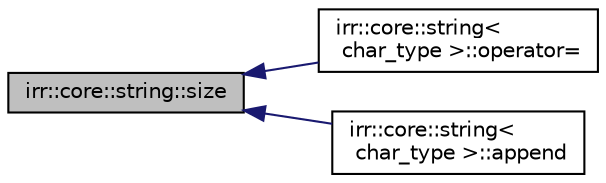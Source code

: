digraph "irr::core::string::size"
{
  edge [fontname="Helvetica",fontsize="10",labelfontname="Helvetica",labelfontsize="10"];
  node [fontname="Helvetica",fontsize="10",shape=record];
  rankdir="LR";
  Node1 [label="irr::core::string::size",height=0.2,width=0.4,color="black", fillcolor="grey75", style="filled", fontcolor="black"];
  Node1 -> Node2 [dir="back",color="midnightblue",fontsize="10",style="solid",fontname="Helvetica"];
  Node2 [label="irr::core::string\<\l char_type \>::operator=",height=0.2,width=0.4,color="black", fillcolor="white", style="filled",URL="$classirr_1_1core_1_1string.html#af338b451095574fabbe673be285d3dc6",tooltip="Assignment operator. "];
  Node1 -> Node3 [dir="back",color="midnightblue",fontsize="10",style="solid",fontname="Helvetica"];
  Node3 [label="irr::core::string\<\l char_type \>::append",height=0.2,width=0.4,color="black", fillcolor="white", style="filled",URL="$classirr_1_1core_1_1string.html#a4519cadbec781e27041886cbf97241fe",tooltip="Appends a string to this string. "];
}
